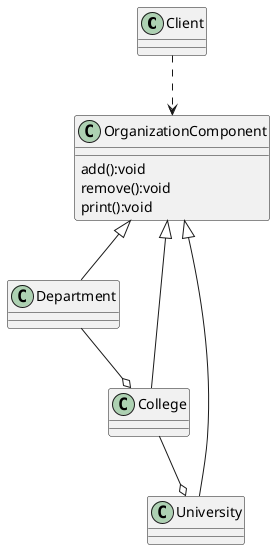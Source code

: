 @startuml
class Client

class OrganizationComponent{
add():void
remove():void
print():void
}

class Department
class College
Department --o College
class University
College --o University

OrganizationComponent <|-- Department
OrganizationComponent <|-- College
OrganizationComponent <|-- University

Client ..> OrganizationComponent
@enduml